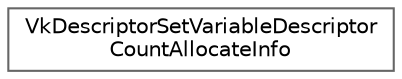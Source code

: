 digraph "类继承关系图"
{
 // LATEX_PDF_SIZE
  bgcolor="transparent";
  edge [fontname=Helvetica,fontsize=10,labelfontname=Helvetica,labelfontsize=10];
  node [fontname=Helvetica,fontsize=10,shape=box,height=0.2,width=0.4];
  rankdir="LR";
  Node0 [id="Node000000",label="VkDescriptorSetVariableDescriptor\lCountAllocateInfo",height=0.2,width=0.4,color="grey40", fillcolor="white", style="filled",URL="$struct_vk_descriptor_set_variable_descriptor_count_allocate_info.html",tooltip=" "];
}
